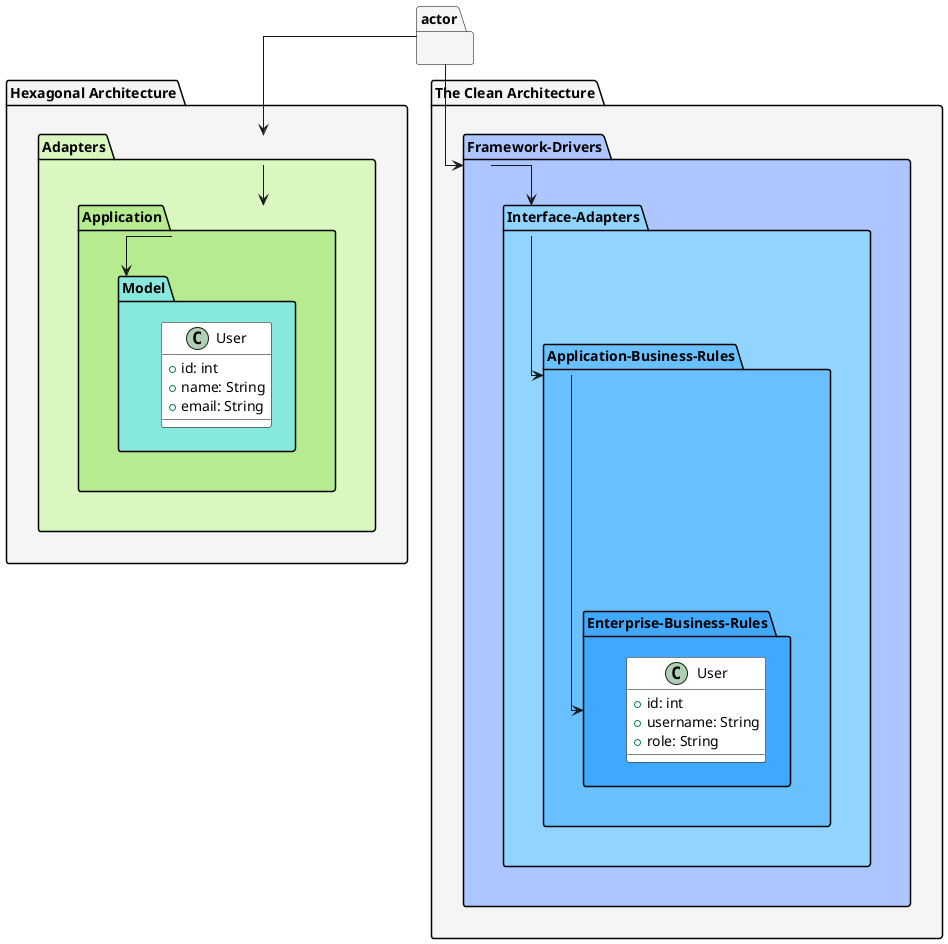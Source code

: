 @startuml
skinparam linetype ortho

!define BG_COLOR_MAIN #f5f5f5
!define BORDER_COLOR #000000
!define COLOR_ADAPTERS #d9f7be
!define COLOR_APPLICATION #b7eb8f
!define COLOR_MODEL #87e8de
!define COLOR_FRAMEWORK_DRIVERS #adc6ff
!define COLOR_INTERFACE_ADAPTERS #91d5ff
!define COLOR_APP_BUSINESS_RULES #69c0ff
!define COLOR_ENTERPRISE_BUSINESS_RULES #40a9ff

skinparam packageBackgroundColor BG_COLOR_MAIN
skinparam packageBorderColor BORDER_COLOR
skinparam classBackgroundColor #ffffff
skinparam classBorderColor BORDER_COLOR

package actor as actor {
}

package "Hexagonal Architecture" as hexa {
    package "Adapters" as adapters COLOR_ADAPTERS {
        package "Application" as application COLOR_APPLICATION {
            package "Model" as model COLOR_MODEL {
                class User {
                    +id: int
                    +name: String
                    +email: String
                }
            }
        }
    }
}

package "The Clean Architecture" as ca {
    package "Framework-Drivers" as fd COLOR_FRAMEWORK_DRIVERS {
        package "Interface-Adapters" as ia COLOR_INTERFACE_ADAPTERS {
            package "Application-Business-Rules" as appRules COLOR_APP_BUSINESS_RULES {
                package "Enterprise-Business-Rules" as ebr COLOR_ENTERPRISE_BUSINESS_RULES {
                    class User {
                        +id: int
                        +username: String
                        +role: String
                    }
                }
            }
        }
    }
}

actor --> adapters
actor --> fd
adapters --> application
application --> model

fd --> ia
ia --> appRules
appRules --> ebr
@enduml
